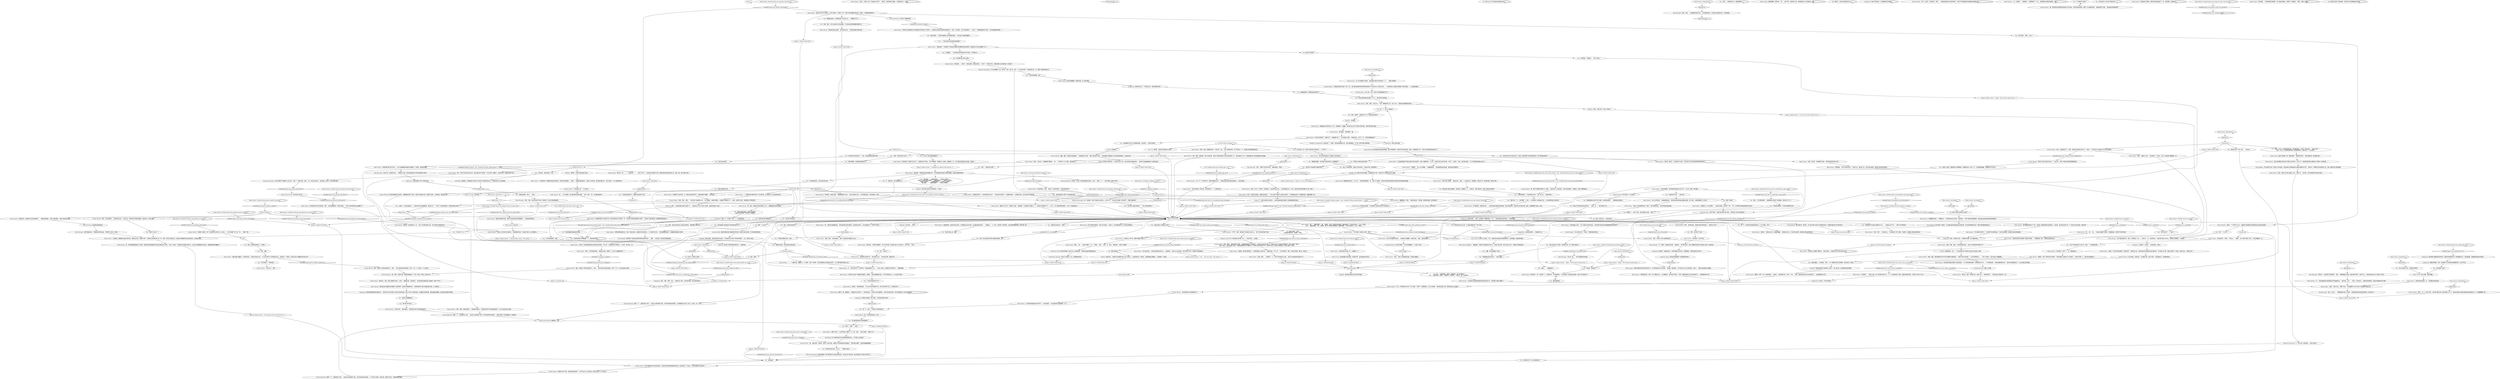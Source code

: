 # PLAZA / RENE
# René is in the shade, the forlorn option who's losing at the game.
# ==================================================
digraph G {
	  0 [label="START"];
	  1 [label="input"];
	  2 [label="Inland Empire: 黑云？听起来熟悉地让人不安……"];
	  3 [label="René Arnoux: “曾经是，”他叹息着说道。“不过公社社员也很喜欢它们。称它们是*革命*之花，大革命的铃声……”"];
	  4 [label="René Arnoux: “你知道吗……”他陷入沉默，脸上的笑容也消失不见。“不。它们给我带来了苦难，虚假的希望和失望。*革命分子*玷污了它们。”"];
	  5 [label="Conceptualization: 就像一台机器。"];
	  6 [label="Electrochemistry: 我对这个解释很满意。"];
	  7 [label="You: “我经历过更糟糕的事。”"];
	  8 [label="Endurance: 责任，奖章，荣誉，命令——我喜欢这个家伙。他不是同性恋。我不喜欢同性恋。"];
	  9 [label="You: “他们用可卡因来获得*清晰的愿景*？”"];
	  10 [label="René Arnoux: “没有人。岗亭从上周一开始就没人看守了。”突然间，他显得苍老又疲惫。“没有其他守卫。只有我。”"];
	  11 [label="René Arnoux: IsKimHere()"];
	  12 [label="IsKimHere()", shape=diamond];
	  13 [label="!(IsKimHere())", shape=diamond];
	  14 [label="You: “集装箱堆场有一周都是毫无防备的吗？”"];
	  15 [label="Jump to: [makeitorbreakit]"];
	  16 [label="Jump to: [makeitorbreakit]"];
	  17 [label="Jump to: [RENE MAIN HUB]"];
	  18 [label="Gaston Martin: “你的意思是享乐派弗里塞尔吗？”"];
	  19 [label="René Arnoux: Variable[\"plaza.rene_jeanne_marie_mentioned\"]"];
	  20 [label="Variable[\"plaza.rene_jeanne_marie_mentioned\"]", shape=diamond];
	  21 [label="!(Variable[\"plaza.rene_jeanne_marie_mentioned\"])", shape=diamond];
	  22 [label="René Arnoux: “看见没？你的咀嚼声和抱怨让我难以集中精神。”男人把一个金属球扔向沙地里的一个小木球，差了那么一米。"];
	  23 [label="René Arnoux: Variable[\"plaza.rene_physint_said_throw\"]"];
	  24 [label="Variable[\"plaza.rene_physint_said_throw\"]", shape=diamond];
	  25 [label="!(Variable[\"plaza.rene_physint_said_throw\"])", shape=diamond];
	  26 [label="René Arnoux: “当然，警官。我是雷内，雷内·阿诺克斯，我这位*身体特别健全*的同伴是加斯顿·马丁。我们能帮你什么吗？”穿着制服的男人昂首挺胸地站在你面前。"];
	  27 [label="Jump to: [RENE MAIN HUB]"];
	  28 [label="René Arnoux: “我从纪尧姆国王的南方伊卡里亚行动归来时，正好22岁。结果发现我的甜心就躺在这个卑鄙小人的怀抱里……”"];
	  29 [label="Gaston Martin: “你就像一团黑云，吸干了周围所有生灵的欢乐，而且你……”他飞快地瞥了你一眼。“你……*伤害*了她。”"];
	  30 [label="René Arnoux: Variable[\"plaza.rene_altgreet_boule_unfinished\"]"];
	  31 [label="Variable[\"plaza.rene_altgreet_boule_unfinished\"]", shape=diamond];
	  32 [label="!(Variable[\"plaza.rene_altgreet_boule_unfinished\"])", shape=diamond];
	  33 [label="You: “我非常抱歉。这是我能找到最好的了。”"];
	  34 [label="René Arnoux: “*尝试*和成就一样有价值。在这种情况下——几乎就是没有。”"];
	  35 [label="René Arnoux: “*安静！*”他大声呵斥加斯顿，然后转向你：“既然你这么说，我就*象征性地*接受你友好的姿态吧。”经过精心的计算，他两口咬掉半个三明治，然后点点头。“瑞瓦肖万岁。”"];
	  36 [label="Jump to: [RENE MAIN HUB]"];
	  37 [label="Volition: 没有任何人，或者任何东西能改变这个男人的想法——他还是像从前一样死板，还穿着那套古董制服——这是他的一个象征。"];
	  38 [label="Composure: 橙色的太阳里有一颗小蓝星。下面写着*英勇*的字样。"];
	  39 [label="You: “等一下，这是一个*保皇派*的军事传统吗？”"];
	  40 [label="Jump to: [RENE MAIN HUB]"];
	  41 [label="Jump to: [RENE MAIN HUB]"];
	  42 [label="René Arnoux: “我即不赞成这种*滥用*权利的行为，也不赞成你的劳力*再分配*。”他板着一张脸说道。“这不是*我*为之战斗的瑞瓦肖。给你……”他把三明治递给了加斯顿。"];
	  43 [label="Gaston Martin: “挺有意思的，警官。”他发出一阵尖锐的笑声。“我觉得特别好笑。”"];
	  44 [label="Electrochemistry: 想象一下——最纯净的可卡因……肯定会让你感觉像个国王。倒不是说你能负担得起……不过你可以多磕一点思必得。那样也可以的。它能帮你保持清醒。"];
	  45 [label="Composure: 他的声音里……是有一丝骄傲吗？隐藏地很深，不过——甚至连他自己都不知道——它就在那里。"];
	  46 [label="Gaston Martin: “已经忘记了，警官。”"];
	  47 [label="Jump to: [René Arnoux: \"\"Yes...\" The man nods. \"The terrain...\"]"];
	  48 [label="Jump to: [RENE MAIN HUB]"];
	  49 [label="Untitled hub"];
	  50 [label="You: “因为勇敢？”"];
	  51 [label="PREHUB RENKU"];
	  52 [label="Gaston Martin: “雷内，你跟这个世界完全格格不入。拜托……我们试着去享受这场游戏，好吗？”另一个人还在吃他的三明治。"];
	  53 [label="Interfacing: 这个游戏的目标会不会是把金属球扔出去，让它落在小木球旁边？"];
	  54 [label="Empathy: 他觉得必须找些为自己辩护的理由。"];
	  55 [label="You: “明白了，谢谢。”（总结。）"];
	  56 [label="René Arnoux: “瑞瓦肖第91期集市，在市郊举办的。”他的目光转向大海。“为了纪念*狮子王*纪尧姆的命名日，这里举办了一场游行。骑兵们在这个荣耀的地方列队行军。”"];
	  57 [label="René Arnoux: 他点点头。"];
	  58 [label="Jump to: [RENE MAIN HUB]"];
	  59 [label="You: “听着，伙计们，在这种悲惨的时刻，我们都是兄弟。让我们一同分享吧。”（拿出三明治。）\n“听着，伙计们，在这种悲惨的时刻，我们都是兄弟。让我们四个人一同分享吧。”"];
	  60 [label="You: “让我们——真正的瑞瓦肖人——象征性地分享这顿餐食吧。瑞瓦肖万岁！”（把半个三明治递给雷内，然后吃掉你自己那半。）"];
	  61 [label="You: 等等，什么队伍？"];
	  62 [label="You: 是什么让这个老兵能如此骄傲地站立着？"];
	  63 [label="You: Variable[\"plaza.rene_medals_perc_wc\"]"];
	  64 [label="Variable[\"plaza.rene_medals_perc_wc\"]", shape=diamond];
	  65 [label="!(Variable[\"plaza.rene_medals_perc_wc\"])", shape=diamond];
	  66 [label="René Arnoux: “菲利普三世甚至是在可卡因的帮助下降生到这个世界的——宫廷医生在他母亲分娩的时候给她打了一剂药。众所周知，在可卡因的帮助下——当然了，只能是最纯净的可卡因——他才能连通至高领域……”"];
	  67 [label="Electrochemistry: 想象一下——最纯净的可卡因……肯定会让你感觉像个国王。倒不是说你能负担得起……那思必得呢？思必得很便宜。而且很好。"];
	  68 [label="René Arnoux: IsKimHere()"];
	  69 [label="IsKimHere()", shape=diamond];
	  70 [label="!(IsKimHere())", shape=diamond];
	  71 [label="You: 查看太阳勋章。"];
	  72 [label="Reaction Speed: 她？肯定是相片你的那个女人——珍妮·玛丽——又是她。"];
	  73 [label="Half Light: 他很害怕，如果他那位*固执己见*的同伴可以畅所欲言的话，不知道会发生什么样的事情。"];
	  74 [label="René Arnoux: IsKimHere()"];
	  75 [label="IsKimHere()", shape=diamond];
	  76 [label="!(IsKimHere())", shape=diamond];
	  77 [label="René Arnoux: “好吧。活下去，不断学习，继续前进。”老兵赞同地点点头。“这件事就到此为止。现在，我这位老兵能为你做些什么呢，警官？”"];
	  78 [label="Kim Kitsuragi: “我也不觉得。”警督已经厌倦了整个情况。“我想任何人都不会觉得好笑。”"];
	  79 [label="Jump to: [Untitled hub (03)]"];
	  80 [label="Jump to: [RENE MAIN HUB]"];
	  81 [label="René Arnoux: “*神明啊*，”他一边小声嘟囔，一边慢慢摇摇头。“你和加斯顿肯定是亲戚。他的血液也是黄色的。”"];
	  82 [label="Rhetoric: 哇哦，*男性之爱*？有这个词的吗？"];
	  83 [label="You: “等一下，你为什么要休假？”"];
	  84 [label="You: “那天晚上是谁在值你的班呢？”"];
	  85 [label="You: “雷内应该*出租*他的服务，投资利润，稍微雇几个人，扩展业务，然后不断复制。拿死工资是没有出路的。”"];
	  86 [label="Hand/Eye Coordination: 他先检查了一下武器，然后举起枪瞄准大海，动作迅速而精准。这个男人非常*熟悉*这种枪械。"];
	  87 [label="You: “抱歉，我不能透露这个信息。”"];
	  88 [label="Jump to: [RENE MAIN HUB]"];
	  89 [label="René Arnoux: “在那里，我已经尽我所能了。生活费是我自己*挣来*的。”他看向岗亭，叹了口气。“不过你说得对，警官，没有中间地带。要么生，要么死。”"];
	  90 [label="You: “所以不管你在不在，其实都无所谓咯？”"];
	  91 [label="Kim Kitsuragi: “铃兰还没有开花，不是吗，”警督快速地发问到。"];
	  92 [label="René Arnoux: Variable[\"plaza.gaston_talked_to_gaston\"]"];
	  93 [label="Variable[\"plaza.gaston_talked_to_gaston\"]", shape=diamond];
	  94 [label="!(Variable[\"plaza.gaston_talked_to_gaston\"])", shape=diamond];
	  95 [label="You: “好吧，谢谢。”"];
	  96 [label="René Arnoux: “那是我一生中最快乐的一天。”这是一种实事求是的口吻，完全没有留下质疑的余地。"];
	  97 [label="René Arnoux: Variable[\"plaza.rene_left_without_throwing\"]"];
	  98 [label="Variable[\"plaza.rene_left_without_throwing\"]", shape=diamond];
	  99 [label="!(Variable[\"plaza.rene_left_without_throwing\"])", shape=diamond];
	  100 [label="René Arnoux: Variable[\"auto.is_snowing\"]"];
	  101 [label="Variable[\"auto.is_snowing\"]", shape=diamond];
	  102 [label="!(Variable[\"auto.is_snowing\"])", shape=diamond];
	  103 [label="Gaston Martin: “现在，没必要再生气了，雷内。我肯定这位警官已经尽力了。再说了，又不是说马丁内斯有专门的*大球*零售店。”"];
	  104 [label="You: “你比任何人都应该得到它。”（把三明治递给雷内。）"];
	  105 [label="Untitled hub"];
	  106 [label="René Arnoux: “情况就是这样，对吧？”男人慢慢点点头，大口喘着粗气，接过你手中的球。“好吧。我猜你是想纠正自己的流氓行为……就当我原谅你了吧。”"];
	  107 [label="Gaston Martin: 男人疑惑地看着自己的同伴，接着眼睛突然亮了起来，他把三明治装进口袋，咯咯笑了起来。“非常感谢，阿诺克斯上尉！”"];
	  108 [label="You: “吡嚯浣酮能帮我连接至高领域……”"];
	  109 [label="Jump to: [Untitled hub (02)]"];
	  110 [label="You: “所以发生了什么？”"];
	  111 [label="Jump to: [René Arnoux: \"\"It was on the first months of the...\"]"];
	  112 [label="René Arnoux: Variable[\"plaza.rene_rhet_is_manloving_a_real_word\"]"];
	  113 [label="Variable[\"plaza.rene_rhet_is_manloving_a_real_word\"]", shape=diamond];
	  114 [label="!(Variable[\"plaza.rene_rhet_is_manloving_a_real_word\"])", shape=diamond];
	  115 [label="Gaston Martin: “你看，警官，”他的同伴插了进来。“集装箱堆场其实并不需要守卫。在雷内之前也没有过守卫。克莱尔先生专门为他造了那座岗亭。基本上就是个*装饰*。”\n“你看，警官，”他的同伴插了进来。“集装箱堆场其实并不需要守卫。在雷内之前也没有过守卫。克莱尔先生专门为他造了那座岗亭。基本上就是个*装饰*。”"];
	  116 [label="René Arnoux: “够了，”他激烈地插了一嘴。“加斯顿，我可以*详细的*跟你重温一遍那些事情，不过现在还有外人。所以，警官们……？”\n“够了，”他激烈地插了一嘴。“加斯顿，我可以*详细的*跟你重温一遍那些事情，不过现在还有外人。所以，警官们……？”"];
	  117 [label="You: “雷内……我得回到过去。你能帮帮我吗？”"];
	  118 [label="Jump to: [IsKimHere()]"];
	  119 [label="You: “挺让人印象深刻的。就是有了雷内这种人，瑞瓦肖才能一度变得强大。”"];
	  120 [label="René Arnoux: “这里没什么需要你*理解*的，”他厉声说道。“你调查的又不是*她*的死亡案件。”"];
	  121 [label="J-M HUB Reners Kaupers"];
	  122 [label="You: “你们俩的那张相片是在哪里照的？”"];
	  123 [label="René Arnoux: “我……呃……我……”他低头看着脚下的靴子，嘴唇蠕动着，但是听不见任何话语。"];
	  124 [label="René Arnoux: IsEvening()"];
	  125 [label="IsEvening()", shape=diamond];
	  126 [label="!(IsEvening())", shape=diamond];
	  127 [label="Gaston Martin: “是的，雷内，没错……”快乐的男人温顺地点点头。“男人更强壮，姑娘们更漂亮，大家都是*法西斯分子*——神啦，如果可以的话，请把那些日子带回来吧！”"];
	  128 [label="Gaston Martin: “别再提这件事了。过去的事就已经过去了。”现在他的声音里多了一丝疲惫的味道——这种豪言壮语，他之前已经听过很多遍。"];
	  129 [label="You: “这种责任偶尔也需要鼓励一下。我有时候也需要……”"];
	  130 [label="Gaston Martin: “拜托，警官！别再怂恿他了！”他快速转向雷内。“别再给我们讲可卡因的童话故事了。RCM对这些完全没兴趣。”"];
	  131 [label="René Arnoux: “希望它会让你这个死肥猪心跳骤停，加斯顿。”他的话语缓慢而从容。“这并不意味着什么。什么也没有*改变*。”"];
	  132 [label="René Arnoux: “所有*这一切*……”——他指向你——“……都太不专业了。让我觉得公民武装不过是一群组织混乱的地痞流氓和小丑。再说一遍：我*不喜欢*这样。”"];
	  133 [label="You: “拜托，我只是开个玩笑。”"];
	  134 [label="Jump to: [RENE MAIN HUB]"];
	  135 [label="You: “粉碎的膝盖……有点意思。事实上，这个话题能不能之后再继续，我先问你几个问题？”"];
	  136 [label="Endurance: 他的心脏有问题。"];
	  137 [label="You: “你说*找到*是什么意思？这是我的步枪，我一直带在身边的。”"];
	  138 [label="René Arnoux: “也许城市的偏远地区已经开花了。”老兵耸耸肩。“不过我觉得至少还要再等一个月。”"];
	  139 [label="René Arnoux: “*你*不配叫他的名字，懦夫！尽管他是个小丑……”他补充了一句，然后转向你。“但他也是*我们*的小丑。只有我们才能嘲笑——和哀悼。”"];
	  140 [label="René Arnoux: “那是瑞瓦肖大革命的头几个月。动乱像野火一般蔓延。掠夺者已经占领了科戎的大部分地区，变得*特别*野心勃勃。”"];
	  141 [label="René Arnoux: “当我醒来的时候，一切都结束了，”他没有理会自己的同伴，继续说道。“只剩下我和无颚德里桑特，就在我身边血淋淋的泥地里咕噜直响。”"];
	  142 [label="Physical Instrument: 不，你可以的！球在那里——你加入游戏了！"];
	  143 [label="René Arnoux: “我是个老年人，反正每天晚上也睡不了几个小时，而且……我手头很紧，”他轻叹一声。"];
	  144 [label="René Arnoux: “是的，是的。就像我说过的，”他又提了一遍，“*反正*我也睡不着，所以不妨留心一下。这样能让我保持敏锐的直觉。”"];
	  145 [label="You: “好吧，我们还是说回不那么敏感的话题吧，好吗？”"];
	  146 [label="René Arnoux: IsEvening()"];
	  147 [label="IsEvening()", shape=diamond];
	  148 [label="!(IsEvening())", shape=diamond];
	  149 [label="Jump to: [RENE MAIN HUB]"];
	  150 [label="Perception (Hearing): 他自己小声嘀咕了几句。就像是某种诅咒。"];
	  151 [label="René Arnoux: Variable[\"plaza.rene_endurance_heart_problems\"]"];
	  152 [label="Variable[\"plaza.rene_endurance_heart_problems\"]", shape=diamond];
	  153 [label="!(Variable[\"plaza.rene_endurance_heart_problems\"])", shape=diamond];
	  154 [label="Composure: 根据你的观察，这是一位拒绝放下过去和他的旧制服的老兵。这并不罕见。"];
	  155 [label="You: 他有多少枚奖章？"];
	  156 [label="You: “在我看来，一个领导者应该优先照顾自己的*臣民*，而不是自己。”"];
	  157 [label="You: “我不确定自己是怎么想的。”"];
	  158 [label="René Arnoux: “一个国家的强大程度*取决于*它的领导者。这也就是为什么会如此疯狂的去……”"];
	  159 [label="You: “感谢你的澄清。现在我还有些其他问题。”"];
	  160 [label="René Arnoux: “不——我们是最后阻止那些婴孩杀手和强暴犯的人，我告诉你，孩子……”他对上了你的目光。“如果没有皇家骑兵，瑞瓦肖可能根本站不住脚。”"];
	  161 [label="Rhetoric: 他完全不觉得你表现的很出色——他很失望。"];
	  162 [label="Kim Kitsuragi: “现在，先生们……”警督随意地对男人们说道。“如果我的搭档没有其他问题的话，我们该走了。”"];
	  163 [label="Gaston Martin: “警官，”另一个人插了进来。“我们就不要在这件讨厌的事情上分心了。我知道你希望从老雷内或者我这里得到些什么。不如就聊聊那个吧。”"];
	  164 [label="Kim Kitsuragi: “紫色天鹅绒长袍，”警督若有所思地说道。“那可算不上是什么*伪装*。”"];
	  165 [label="Volition: 抓住这个故事不放——在这类*复述*之后，老兵会变得多愁善感起来——这样说不定就能捕捉到什么有用的信息。"];
	  166 [label="Drama: 他在撒谎。"];
	  167 [label="René Arnoux: “这不是慈善。对我来说不是……”老兵的脸因为痛苦而变得扭曲。他似乎很想争辩，但却找不到合适的话语。最后，他的眼睛亮了起来，说道："];
	  168 [label="René Arnoux: “你看，警官……”他停顿了一下，似乎并不知道该怎么回复。“现在可以结束岗亭的话题了吗？”"];
	  169 [label="Composure: 他有些地方变了。不知道怎么的，他变得更加平静了。"];
	  170 [label="Gaston Martin: “这位*谦逊的老爷*没告诉你的是：在骑兵团发现他和德里桑特的时候，他已经爬行了7公里以上。那已经是两天之后的事了。”"];
	  171 [label="René Arnoux: “因为我在战斗最激烈的时候履行了我的职责，因为敢于直面我的死亡，而加斯顿这种人就只会藏在灌木丛里，大小便失禁……”"];
	  172 [label="Physical Instrument: 这些充满男子气概的男人在玩*球*。这是一个*球类*游戏。抓起一个球，然后玩它就对了。别问问题。先出手，永远不要问问题。"];
	  173 [label="René Arnoux: “忘记那些时光就意味着那些错误是毫无意义的。所有那些人都白白牺牲了。”"];
	  174 [label="René Arnoux: 他面容僵硬，表情冷淡。“她……谁也不是。这跟你没关系，我拒绝跟RCM讨论我的私人问题。”"];
	  175 [label="Gaston Martin: “那位女士叫珍妮-玛丽·博利厄。”加斯顿柔声说道。“她肯定不是什么无关紧要的人。”"];
	  176 [label="Jump to: [J-M HUB Reners Kaupers]"];
	  177 [label="Jump to: [PREHUB RENKU]"];
	  178 [label="René Arnoux: Variable[\"plaza.reneandgaston_greeting_done\"]"];
	  179 [label="Variable[\"plaza.reneandgaston_greeting_done\"]", shape=diamond];
	  180 [label="!(Variable[\"plaza.reneandgaston_greeting_done\"])", shape=diamond];
	  181 [label="You: 抓起球，让他们好好看看该怎么玩！"];
	  182 [label="You: Variable[\"plaza.rene_be_the_ball\"]"];
	  183 [label="Variable[\"plaza.rene_be_the_ball\"]", shape=diamond];
	  184 [label="!(Variable[\"plaza.rene_be_the_ball\"])", shape=diamond];
	  185 [label="Gaston Martin: “看见没，雷内，我告诉过你，他是个好人。”他咯咯地笑了。“你应该对别人更有信心一些。”"];
	  186 [label="Gaston Martin: 看着你和雷内因为他精湛的厨艺强化了彼此之间的兄弟情，老人看起来很是沮丧。"];
	  187 [label="Physical Instrument: 什么队伍重要吗？挑一支队伍，任意一支队伍，蓝队——你让他们失望了！赶紧给我认真一点，把那个该死的球扔出去！"];
	  188 [label="René Arnoux: Variable[\"tc.filippian_cocaine\"]"];
	  189 [label="Variable[\"tc.filippian_cocaine\"]", shape=diamond];
	  190 [label="!(Variable[\"tc.filippian_cocaine\"])", shape=diamond];
	  191 [label="Composure: 他似乎有些焦虑，正试图控制自己的情绪。"];
	  192 [label="Untitled hub"];
	  193 [label="Kim Kitsuragi: “不。不是的。他说得完全没错。”他摇摇头。“我不喜欢这样，我可以很确信地说你们分局绝对*没有人*会赞同的。”"];
	  194 [label="René Arnoux: IsKimHere()"];
	  195 [label="IsKimHere()", shape=diamond];
	  196 [label="!(IsKimHere())", shape=diamond];
	  197 [label="René Arnoux: IsKimHere()"];
	  198 [label="IsKimHere()", shape=diamond];
	  199 [label="!(IsKimHere())", shape=diamond];
	  200 [label="Jump to: [RENE MAIN HUB]"];
	  201 [label="You: “雷内只有一个人。我们需要一个计划——让所有老年人重回就业市场，让大家保持积极上进的状态。”"];
	  202 [label="René Arnoux: 老兵的脸因为痛苦而变得扭曲。他似乎很想争辩，但却找不到合适的话语。最后，他的嘴唇动了动：“现在可以结束岗亭的话题了吗？”"];
	  203 [label="René Arnoux: “这支已经不能用了。栓簧不见了，机械装置卡死了。不过还是那么漂亮，”他递回步枪，补充了一句。“你是在哪里找到的？”"];
	  204 [label="Empathy: 这个话题让老兵有些抵触。在他服役的日子里，肯定有过不少这样有争议的小插曲。"];
	  205 [label="Gaston Martin: “也许，也许吧，不过要记住，警官……”他指着雷内胸口的太阳形奖章。“他们可不会随意把这玩意颁给任何服役过的人。”"];
	  206 [label="Gaston Martin: “哦不，你必须挨枪子。”他急切地点点头。“反反复复。而且你的手也要沾满鲜血。真的非常、*非常*血腥。”"];
	  207 [label="You: 最好先观察一下他们。\n在你做任何事之前，先观察一下他们。"];
	  208 [label="René Arnoux: “小心，加斯顿……”他指着你。“白痴警探来了。怎么，还想把更多东西扔进海里吗，警官？”"];
	  209 [label="Jump to: [RENE MAIN HUB]"];
	  210 [label="Jump to: [RENE MAIN HUB]"];
	  211 [label="René Arnoux: “就是为了这个吗？”他接过三明治。“加斯顿是一个爱哭鼻子的卑鄙小人——我这辈子再清楚不过了——不过一个RCM警官居然会欺负一个老人？抢他的饭吃？！”"];
	  212 [label="You: 我来，教练！"];
	  213 [label="You: “一个真正的国王该如何统治他的国家？”"];
	  214 [label="René Arnoux: “如果更多人意识到这一点，瑞瓦肖就会变得不同。”他轻轻地揉了揉胸口。“我们还能……”"];
	  215 [label="You: “我也去过至高领域……”"];
	  216 [label="You: “似乎是帝王的不负责任的行为。吸毒人员甚至都不应该操纵重型机械，更不用提统治国家了。”"];
	  217 [label="You: “听起来你很谦虚，雷内。”"];
	  218 [label="You: 你为什么对我这么刻薄？"];
	  219 [label="Kim Kitsuragi: “欺负老人，你还真是干得漂亮极了，警官，”警督皱着眉头说道。看起来很不耐烦，也很不开心。“他将来肯定会为RCM*美言*几句的。”"];
	  220 [label="Kim Kitsuragi: “你知道吗，他说的没错。”警督朝着雷内点点头。“我们应该保护大家——而不是欺负他们。现在结束这一切吧。”"];
	  221 [label="Kim Kitsuragi: “我们不是，这位警官只是……”警督陷入沉默，想找些话替你抢夺三明治的滑稽行为辩护。"];
	  222 [label="René Arnoux: “这也是菲利普国王吸食可卡因的原因——为了获得清晰的愿景，来帮助他们的工作……可卡因统治期——瑞瓦肖最辉煌的岁月。”他似乎变得更加高大了，内心充满过去的骄傲。"];
	  223 [label="René Arnoux: “我很好，该死！管好你自己的事吧！”突然的爆发让他抓紧了自己的胸口。“这根本不算什么，只要少喝点咖啡就行。”"];
	  224 [label="Rhetoric: 他只是在为国王的习惯找借口，不是吗？"];
	  225 [label="René Arnoux: “因为勇敢，”他突然插了一嘴。"];
	  226 [label="René Arnoux: “弗里塞尔国王认为他可以在一场决定性的战斗中结束这一切。”老骑兵的手指拂过胸前的大奖章。“于是派出了他的堂兄弟，德里桑特来结束动乱。”"];
	  227 [label="You: “真是个花花公子！”"];
	  228 [label="René Arnoux: “别净说些你完全不知道的事，懦夫！”他的后脚跟砰的一声踩在地面上。“*责任*这种东西你永远也理解不了。”"];
	  229 [label="Jump to: [PREHUB RENKU]"];
	  230 [label="René Arnoux: “是的，装卸工会付钱让我晚上守夜。”他低下头。“请注意，这不代表我向任何*政治*效忠。”"];
	  231 [label="René Arnoux: 他看了加斯顿一眼，满脸的憎恶。“我把她夺回来了，但是当我处理一些问题的时候……”"];
	  232 [label="René Arnoux: “不，”老兵尖声大叫。“我不明白，你这到底是想干什么……*幸运*三明治，但是我已经不喜欢它了。”他抱起双臂。"];
	  233 [label="Untitled hub (03)"];
	  234 [label="René Arnoux: “你说吧，我在听。”他听起来不太高兴，因为他对可卡因王权奇迹的赞美诗被打断了。"];
	  235 [label="René Arnoux: “据我所见，RCM的警官……”他开始打量你，然后停了下来。“不过，我不想卷入跟毒品政策有关的辩论。”"];
	  236 [label="Composure: 前面是一个戴皇冠的头，背后是两把交叉的步枪。奖章镶嵌在一块蓝色条纹的三角布上。"];
	  237 [label="Esprit de Corps: 没有灵魂。"];
	  238 [label="You: “我通过喝酒前往天堂……”"];
	  239 [label="René Arnoux: “我觉得你没那么胆量。”他冷漠地点点头。“而且我总是能分辨出来的。”"];
	  240 [label="René Arnoux: “好吧，”他厉声说道，显然因为被打断有些恼火。“那你有什么事？”"];
	  241 [label="You: “雷内，我们说过你是怎么拿到这些奖章的，我想把整个故事听完。”"];
	  242 [label="You: “雷内，关于奖章的故事——德里桑特的马踩碎了你的膝盖，然后发生了什么？”"];
	  243 [label="Encyclopedia: 没有。"];
	  244 [label="You: “在凶杀案当晚你肯定看见了*什么*。你的岗亭正对着后院。”"];
	  245 [label="René Arnoux: “是的。”他点点头，犹豫着要不要继续。“这个……其实算不上什么问题。我的意思是……”"];
	  246 [label="You: “这种依赖只会让男人变得更加软弱。非生即死——没有中间地带。”"];
	  247 [label="You: “在那边的地下室。”（指向书店。）"];
	  248 [label="You: “确实挺聪明的。”"];
	  249 [label="René Arnoux: “然后他的马，被噪音和火药的味道逼疯了，一脚踩在我的腿上，踩碎了我的膝盖。”他拍了拍右边的大腿。"];
	  250 [label="You: “我不打扰你了……”[离开。]"];
	  251 [label="René Arnoux: “雪的纯净总是让我想到人类纯洁的灵魂……”他看着漫天飞雪。“如果他充满信念的话。”"];
	  252 [label="Gaston Martin: “那些日子和记忆都已经过去了。”他点点头，带着一种类似怜悯的神情看着雷内。"];
	  253 [label="René Arnoux: “我们还在等待被你沉入海底的*大球*替代品。”"];
	  254 [label="René Arnoux: Variable[\"whirling.kim_mysterious_case\"]"];
	  255 [label="Variable[\"whirling.kim_mysterious_case\"]", shape=diamond];
	  256 [label="!(Variable[\"whirling.kim_mysterious_case\"])", shape=diamond];
	  257 [label="You: “可卡因是怎么回事？”"];
	  258 [label="René Arnoux: “你甚至都不能为自己负责——又怎么能理解统治者肩负的重担呢？”他问到，明显有些恼怒。"];
	  259 [label="Jump to: [René Arnoux: \"\"Right.\" The old man stands tall an...\"]"];
	  260 [label="Kim Kitsuragi: “是的，没错。我们来这里可不是为了调查好几个世纪以前的贩毒案件。”"];
	  261 [label="René Arnoux: “呸！”他的目光凝望着海湾。“那时候有很多这样的故事。还有很多这样的人。真正的瑞瓦肖人，有*骨气*的男人。”"];
	  262 [label="You: “*铃兰*对你来说有什么意义吗，雷内？”（把花拿给他看。）"];
	  263 [label="Rhetoric: 很明显，这些话对他来说意义重大。"];
	  264 [label="You: “那只是*你的*意见。”"];
	  265 [label="René Arnoux: “我很怀疑，”他干巴巴地评论到。“不管怎么说，我抓住了他，然后开始往前爬。直到第59骑兵团发现我们。”"];
	  266 [label="Gaston Martin: “你看，警官，雷内是那种宁死也不承认需要医疗援助或者——但愿不会发生这种事——主动寻求帮助的人。一个男人中的男人。他只会自己*克服困难*。”"];
	  267 [label="Jump to: [makeitorbreakit]"];
	  268 [label="René Arnoux: Variable[\"plaza.rene_failed_medals_wc_once\"]"];
	  269 [label="Variable[\"plaza.rene_failed_medals_wc_once\"]", shape=diamond];
	  270 [label="!(Variable[\"plaza.rene_failed_medals_wc_once\"])", shape=diamond];
	  271 [label="You: “你能跟我说说这支枪吗？”（拿出古董枪。）"];
	  272 [label="René Arnoux: 他点点头。“我能理解。可惜我不知道还能告诉你什么。这种BM是古董。现在已经没人用了。弹药是不可能找到的。”"];
	  273 [label="Empathy: 会不会是……内疚？"];
	  274 [label="You: “你有没有对*公社社员*使用过炮火？”"];
	  275 [label="Jump to: [René Arnoux: \"\"Sadly, no. It was the foreigners w...\"]"];
	  276 [label="You: “我也打算这么说，勇敢。”"];
	  277 [label="Composure: 你感觉到他是故意在轻描淡写——他的所作所为已经超出了他自己的职责范围。超出了任何人的职责范围。它就藏在他的脊梁里，藏在他挺起的胸膛。这份自我价值感并未褪色。"];
	  278 [label="Gaston Martin: “他救了一个*该死*的小王公，傻里傻气地穿着他的天鹅绒和金丝长袍在前线漫步。”"];
	  279 [label="René Arnoux: “所以我抓住*那呆子*，”他带着严厉的表情说道，“然后开始向前爬，直到第59骑兵团来接我们。”"];
	  280 [label="René Arnoux: “他是指挥官，我正好在执行任务。只是做我自己份内的事。没必要给我颁发奖章……”他摇摇头。“13个月后，我获得了‘落日勋章’。因为卓越的服役贡献。根本不值一提。”"];
	  281 [label="You: “你们好像在一个弹坑里玩。”"];
	  282 [label="You: “相片上的你看起来很开心。在微笑。”"];
	  283 [label="René Arnoux: DayCount() == 3"];
	  284 [label="DayCount() == 3", shape=diamond];
	  285 [label="!(DayCount() == 3)", shape=diamond];
	  286 [label="Gaston Martin: “什么？不！”他气喘吁吁，看起来快要哭出来了。“愤怒的老雷内甚至连味觉都没有——这完全就是……”"];
	  287 [label="René Arnoux: Variable[\"plaza.rene_medals_perc_wc\"]"];
	  288 [label="Variable[\"plaza.rene_medals_perc_wc\"]", shape=diamond];
	  289 [label="!(Variable[\"plaza.rene_medals_perc_wc\"])", shape=diamond];
	  290 [label="You: “我在环岛附近看见一座骑马的纪念碑。”\n“我在环岛附近看见了菲利普三世的雕像。”"];
	  291 [label="Gaston Martin: “是这样的……”他笑了，仿佛在重温一段愉悦的回忆。“听命于一个烫吸可卡因，还掏空国库让自己睡在金子上的国王？”"];
	  292 [label="René Arnoux: “孩子，你活的可没我长。随着年龄的增长，一个男人就会了解到什么是真正的权利——否则他就会变成一只懦弱的老鼠，就像加斯顿一样。”"];
	  293 [label="Jump to: [RENE MAIN HUB]"];
	  294 [label="You: “这种事永远不会发生在警官的下巴上。”（指着自己的下巴。）“我的下巴牢固的很。”"];
	  295 [label="You: “等一下，你对雷内的英雄事迹有那么*一点点*骄傲，对吗？”"];
	  296 [label="You: “雷内，我想问，你到底*做了*什么才拿到这些奖章的？”"];
	  297 [label="René Arnoux: “这是一件私事，”他带着尊严说道。“跟你的调查没有任何关系。”"];
	  298 [label="You: “废物回收绝对没有*任何*问题。这也是我的副业。”（骄傲地拿出回收袋。）"];
	  299 [label="Jump to: [makeitorbreakit]"];
	  300 [label="René Arnoux: “这是*贝莱-马格雷*，”他接过步枪，说道。“4.46毫米口径，后膛装填，瑞瓦肖产的。很好的武器，精准又可靠。”"];
	  301 [label="You: “不是因为强暴女性吗，或者……”"];
	  302 [label="René Arnoux: “我很肯定。但是我知道这身制服的名声：你也想知道暗示我是不是通过强暴女人或者杀害婴孩得来的。”"];
	  303 [label="René Arnoux: “我抓起自己的配枪，朝那头野兽的脑袋开了一枪。然后眼前一切都变黑了。”"];
	  304 [label="Gaston Martin: “*阿诺克斯上尉——马之灾祸*。”"];
	  305 [label="Untitled hub (07)"];
	  306 [label="You: 好吧，我可以的——玩球时间到！"];
	  307 [label="You: “享受你们的时光吧，伙计们。”（不要加入游戏。）"];
	  308 [label="René Arnoux: “我希望你直接晕过去，你这个该死的懦夫。就是因为有你这种男人，这个国家才会沉沦。”他昂首挺胸地站着，一脸嫌恶的看着自己的同伴。"];
	  309 [label="Jump to: [René Arnoux: \"\"Unfortunately, I don't.\" He shrugs...\"]"];
	  310 [label="Jump to: [makeitorbreakit]"];
	  311 [label="Jump to: [RENE MAIN HUB]"];
	  312 [label="Jump to: [RENE MAIN HUB]"];
	  313 [label="Untitled hub"];
	  314 [label="You: “强大的领导——不害怕去做那些*必须*要做的事情——这正是这个国家所需要的。”"];
	  315 [label="Inland Empire: ‘至高领域？’当然了——这一切都说得通……"];
	  316 [label="René Arnoux: 他瞥了一眼，皱紧眉头。”我更喜欢它的老名字——伊苏林迪百合。年轻的士官开始服役时，女孩们会送来这些花。把它们戴在帽子上会为你带来好运。”"];
	  317 [label="You: “它们给你带来好运了吗？”"];
	  318 [label="Empathy: 你能感觉到那个愉快的男人退却了。这让他心痛。比他准备承受的还要多。"];
	  319 [label="René Arnoux: “唔……”老人看着你，因为被打断明显有些恼怒。“当然。是的，可以，有问题你就问吧。”"];
	  320 [label="Rhetoric: 马的祸害。"];
	  321 [label="Jump to: [René Arnoux: \"\"For doing my duty in the heat of b...\"]"];
	  322 [label="Savoir Faire: 你可以想象。极度*愚蠢*。"];
	  323 [label="René Arnoux: “有人守在里面的*可能性*，就足够阻止那些不怀好意的个人了……”他努力争辩着。"];
	  324 [label="Kim Kitsuragi: “自从上周一以来，就没人看守集装箱堆场了吗？"];
	  325 [label="Untitled hub"];
	  326 [label="Volition: 他想要争辩，否认——不过他觉得听命于克莱尔先生的自己没有这个权利。"];
	  327 [label="Inland Empire: 他不会变成一个企业家的。"];
	  328 [label="You: “肯定是一场血战吧。”"];
	  329 [label="René Arnoux: “好吧。”老男人昂首挺胸地站着，好奇地打量着你。"];
	  330 [label="René Arnoux: “你吃那么大声干嘛，我都不能集中注意力了！”"];
	  331 [label="You: “我没什么感觉。就算有那么多英雄事迹，看看他现在什么地方？不，玩游戏就是要赢。先照顾好*你*自己吧。”"];
	  332 [label="René Arnoux: 老兵什么也没说，不过，当他的目光快速掠过加斯顿的脸时，还是流露出一副奇怪的神情。"];
	  333 [label="Jump to: [RENE MAIN HUB]"];
	  334 [label="René Arnoux: “好吧。”他接过*大球*。“你试图纠正一个错误。总比*什么都没有*要稍微好一些。”"];
	  335 [label="You: “没错。而且我*真的*试过了。”"];
	  336 [label="You: “不会再有其他选择了。我建议你还是收下它吧。”"];
	  337 [label="Gaston Martin: “不不不，警官！雷内根本不知道自己在说什么。”那个快乐的同伴插了进来。"];
	  338 [label="René Arnoux: “是的，”他不耐烦地说道。“我就站在这里。我看见了。你为什么要跟我说这个？”"];
	  339 [label="René Arnoux: Variable[\"plaza.gaston_perc_cheating\"]"];
	  340 [label="Variable[\"plaza.gaston_perc_cheating\"]", shape=diamond];
	  341 [label="!(Variable[\"plaza.gaston_perc_cheating\"])", shape=diamond];
	  342 [label="Electrochemistry: 古柯碱？可卡因？听起来很像我们的国王。而且——想象一下！——国王会吸什么样的可卡因……"];
	  343 [label="You: “我不知道*任何东西*的……名声。甚至连那场战争都不知道。”"];
	  344 [label="You: “感谢你的故事，雷内！”（总结。）"];
	  345 [label="René Arnoux: “没错。”老兵点点头，攥紧了拳头。“而且我跟你*分享*它是为了你能更好地改变自己……”"];
	  346 [label="Rhetoric: 哇啊……听起来你要让他打开话匣子了——如果你让这个男人开始人生感怀，他绝对会唠叨个没完。"];
	  347 [label="René Arnoux: “我*不会*再跟你讲这些了，”他咬紧牙关嘟囔着，然后转向你。“警官，还有别的事吗？”"];
	  348 [label="You: “现在似乎不是表达意见的好时机。”（靠近一些。）“我不想冒这个险。”"];
	  349 [label="Gaston Martin: “哦，我并不是想暗示那有什么*问题*，”愉快的男人飞快地说道。“我也会这样做的。大家都会。这是个很棒的副业。”"];
	  350 [label="You: “这枚奖章。”（指着他的胸口。）“你是怎么得到的……”\n“*英勇十字勋章*和落日勋章。”（指着他的胸口。）“你是怎么得到的……”\n“*英勇十字勋章*……”（指着他的胸口。）“你是怎么得到的……”\n“落日勋章……”（指着他的胸口。）“你是怎么得到的……”"];
	  351 [label="You: “不，我真没有，我只是随便问问。”"];
	  352 [label="You: “所以，你有吗？”"];
	  353 [label="Jump to: [J-M HUB Reners Kaupers]"];
	  354 [label="Jump to: [RENE MAIN HUB]"];
	  355 [label="René Arnoux: Variable[\"TASK.get_petanquista_new_boule\"]"];
	  356 [label="Variable[\"TASK.get_petanquista_new_boule\"]", shape=diamond];
	  357 [label="!(Variable[\"TASK.get_petanquista_new_boule\"])", shape=diamond];
	  358 [label="René Arnoux: Variable[\"plaza.rene_refused_boule\"]"];
	  359 [label="Variable[\"plaza.rene_refused_boule\"]", shape=diamond];
	  360 [label="!(Variable[\"plaza.rene_refused_boule\"])", shape=diamond];
	  361 [label="René Arnoux: Variable[\"TASK.get_petanquista_new_boule_done\"]"];
	  362 [label="Variable[\"TASK.get_petanquista_new_boule_done\"]", shape=diamond];
	  363 [label="!(Variable[\"TASK.get_petanquista_new_boule_done\"])", shape=diamond];
	  364 [label="Physical Instrument: 眼睛看球，弱鸡！"];
	  365 [label="Jump to: [Untitled hub (03)]"];
	  366 [label="René Arnoux: Variable[\"TASK.get_speed\"]  and  Variable[\"TASK.get_speed_done\"] == false"];
	  367 [label="Variable[\"TASK.get_speed\"]  and  Variable[\"TASK.get_speed_done\"] == false", shape=diamond];
	  368 [label="!(Variable[\"TASK.get_speed\"]  and  Variable[\"TASK.get_speed_done\"] == false)", shape=diamond];
	  369 [label="René Arnoux: “最好的，是吗？”他一边端详着球，一边说道。“这甚至都不是个*大球*，不过……好吧。我猜你是想纠正自己的流氓行为……就当我原谅你了吧。”"];
	  370 [label="René Arnoux: IsKimHere()"];
	  371 [label="IsKimHere()", shape=diamond];
	  372 [label="!(IsKimHere())", shape=diamond];
	  373 [label="René Arnoux: “难以置信……你的脊椎里全是酒精，怎么还能走得直呢，加斯顿？”他摇摇头。“警官，你有什么需要？”"];
	  374 [label="Jump to: [RENE MAIN HUB]"];
	  375 [label="René Arnoux: SubstanceUsedOnce(\"speed\")"];
	  376 [label="SubstanceUsedOnce(\"speed\")", shape=diamond];
	  377 [label="!(SubstanceUsedOnce(\"speed\"))", shape=diamond];
	  378 [label="René Arnoux: IsKimHere()"];
	  379 [label="IsKimHere()", shape=diamond];
	  380 [label="!(IsKimHere())", shape=diamond];
	  381 [label="Composure: 然而，你看见的只是一个拒绝脱下制服、换上便服的老兵。"];
	  382 [label="René Arnoux: “我们俩奇迹般的活了下来。无颚怪人说服弗里塞尔给我颁发了一枚奖章，因为我没有留下他一个人死在自己的血泊里，满身污秽。”"];
	  383 [label="Physical Instrument: 就是这种精神！都不用浪费口舌去询问游戏的事。反正他们也不会知道。他们的黄金年代*早就*已经过去了。"];
	  384 [label="René Arnoux: Variable[\"plaza.rene_physint_said_throw\"]"];
	  385 [label="Variable[\"plaza.rene_physint_said_throw\"]", shape=diamond];
	  386 [label="!(Variable[\"plaza.rene_physint_said_throw\"])", shape=diamond];
	  387 [label="René Arnoux: Variable[\"plaza.rene_physint_said_throw\"]"];
	  388 [label="Variable[\"plaza.rene_physint_said_throw\"]", shape=diamond];
	  389 [label="!(Variable[\"plaza.rene_physint_said_throw\"])", shape=diamond];
	  390 [label="Jump to: [René Arnoux: \"\"Right.\" The old man stands tall an...\"]"];
	  391 [label="René Arnoux: “绝对没有。”他的声音很粗哑。“她79岁的时候，因为肺炎死在了自己的床上。这个非常……正常。”"];
	  392 [label="René Arnoux: 他的脸就像大理石面具一样波澜不惊。他没有做出任何评论。"];
	  393 [label="Gaston Martin: “雷内，你是这个世界上最愤怒的男人。”"];
	  394 [label="Jump to: [plaza.rene_be_the_ball]"];
	  395 [label="René Arnoux: Variable[\"plaza.rene_trivia_large_medal\"]  and  Variable[\"plaza.rene_trivia_small_medal\"]"];
	  396 [label="Variable[\"plaza.rene_trivia_large_medal\"]  and  Variable[\"plaza.rene_trivia_small_medal\"]", shape=diamond];
	  397 [label="!(Variable[\"plaza.rene_trivia_large_medal\"]  and  Variable[\"plaza.rene_trivia_small_medal\"])", shape=diamond];
	  398 [label="Untitled hub (02)"];
	  399 [label="René Arnoux: “……一个超级大国，威震四方，万人敬仰。这是一种证明：在真正懂得统治之道的国王带领下，这个国家*能够*变成什么样。”"];
	  400 [label="You: “我们说点别的吧。”"];
	  401 [label="René Arnoux: “孩子，我们不该忘记自己的过去。那时的我们犯了很多错，不过这也是一种教训。”他的声音有一种辅导老师的气质。"];
	  402 [label="You: “我要走了——在某个时刻，我们全都会忘记的。”[离开。]"];
	  403 [label="René Arnoux: “我觉得你也承受不住。”他冷漠地点点头。“现在的孩子啊。我都习惯了。”"];
	  404 [label="René Arnoux: “荣誉对我来说就是一切，”他冷酷而决绝的说道。"];
	  405 [label="Reaction Speed: 他是真的很鄙视那个叫德里桑特的家伙。"];
	  406 [label="Encyclopedia: 这是*英勇十字勋章*，宗主国武装部队最高级别的战争奖章，用于嘉奖弗里塞尔国王一世麾下表现最英勇的战士。"];
	  407 [label="René Arnoux: “那呆子身上有不少皮肉伤，还流了很多血，尽管没了下巴，他似乎还在犹豫要不要去死。那家伙，比看起来要坚强多了。”"];
	  408 [label="You: 我不应该先问问是怎么玩的吗？"];
	  409 [label="René Arnoux: “我喜欢在黑暗中玩耍。能够让你的夜间直觉变得更敏锐……又有种侦查的感觉。”"];
	  410 [label="René Arnoux: “警官……呃……”他揉了揉胸口，吐了一口唾沫。“该死……振作一点，雷内。”他转向你。“你有什么需要？”"];
	  411 [label="Jump to: [RENE MAIN HUB]"];
	  412 [label="René Arnoux: 老兵沉默地盯着铅球，然后冷冷地说道：“这是什么？你在嘲笑我们吗？这不是玩地掷球的。”"];
	  413 [label="You: 雷内给你讲述了他的故事，现在用*你的*英雄事迹打动他吧。"];
	  414 [label="You: Variable[\"plaza.rene_hero_Story_rc\"]"];
	  415 [label="Variable[\"plaza.rene_hero_Story_rc\"]", shape=diamond];
	  416 [label="!(Variable[\"plaza.rene_hero_Story_rc\"])", shape=diamond];
	  417 [label="Untitled hub"];
	  418 [label="You: “听着，雷内，也许之后我可以听你讲故事，不过现在我还有更重要的事要讨论。”"];
	  419 [label="René Arnoux: “他没有。”他的脸上掠过一丝尊敬的幽影。“我把他抗在背上，然后开始往前爬。直到第59骑兵团发现我们。”"];
	  420 [label="Gaston Martin: “抱歉，警官，但是你完全看错我了。”他咯咯地笑了起来。“我是个爱好和平的男人，这种血腥的‘英雄事迹’只会打动雷内那种男人。我肯定没有。”"];
	  421 [label="Gaston Martin: “*你*觉得这个故事怎么样呢，警官？”"];
	  422 [label="René Arnoux: IsKimHere()"];
	  423 [label="IsKimHere()", shape=diamond];
	  424 [label="!(IsKimHere())", shape=diamond];
	  425 [label="Encyclopedia: *落日勋章*是一种奖章，专门用于表彰大革命中为弗里塞尔国王一世服务的那些久经沙场的老兵。"];
	  426 [label="You: “根据我的理解，这位珍妮-玛丽对你来说一定很重要吧？”"];
	  427 [label="Jump to: [RENE MAIN HUB]"];
	  428 [label="René Arnoux: “你能不能停止抱怨一秒，让我瞄准一下。”"];
	  429 [label="René Arnoux: Variable[\"plaza.rene_altgreet_bully_cop_thrower\"]"];
	  430 [label="Variable[\"plaza.rene_altgreet_bully_cop_thrower\"]", shape=diamond];
	  431 [label="!(Variable[\"plaza.rene_altgreet_bully_cop_thrower\"])", shape=diamond];
	  432 [label="You: “我给你们找了个新*大球*。”（拿出球。）"];
	  433 [label="You: “没有理由，不要紧的。”（留下三明治。）"];
	  434 [label="Composure: 两枚。大一点的是十字形，小一点的很像太阳。"];
	  435 [label="René Arnoux: “啊，是的，骑着战马的菲利普国王三世——提醒着瑞瓦肖昔日的模样……”"];
	  436 [label="Drama: 不，他真心相信自己说的话——他完全能接受通过吸食可卡因来超越自我的说法。"];
	  437 [label="Gaston Martin: “最糟糕的是，警官，”他害怕地说道，“整天跟一条愤怒的毒蛇一起玩地掷球。”"];
	  438 [label="Gaston Martin: “这还真不是。”他转向雷内。“请别给我们讲可卡因的童话故事了。”"];
	  439 [label="René Arnoux: IsKimHere()"];
	  440 [label="IsKimHere()", shape=diamond];
	  441 [label="!(IsKimHere())", shape=diamond];
	  442 [label="René Arnoux: “你代表的是一个组织，一种标志，一个概念。”老人的语气柔和了许多。“你必须理解这一点。”"];
	  443 [label="You: “听起来有故事啊，不过现在我想聊点别的。”"];
	  444 [label="Jump to: [René Arnoux: \"\"I grabbed my sidearm and shot the...\"]"];
	  445 [label="René Arnoux: “仅凭皇家血统并不能让他成为军队的指挥官。他是个愚蠢的孩子，只对马、发型和*男性之爱*感兴趣。”他吐了一口唾沫。“而且，因为他的无能，*782*位皇家骑兵就这么死去了。”"];
	  446 [label="You: “艾弗拉特做到了。大家伙照顾小家伙，大家一起工作——我喜欢这样！”"];
	  447 [label="René Arnoux: “是啊，是啊，是啊，”老兵愤怒地回复到。“现在可以结束岗亭的话题了吗？”"];
	  448 [label="René Arnoux: “还有什么别的能帮你的吗，警官？”他不耐烦地问到。“我们的游戏还没结束呢。”"];
	  449 [label="René Arnoux: “至于这支步枪——我不知道还能告诉你什么。”他耸耸肩。“这支BM446是古董。现在已经没人用了。弹药是不可能找到的。”"];
	  450 [label="You: “基本就是个装饰？”"];
	  451 [label="René Arnoux: 他捕捉到你的目光，点了点头。“这是侍奉弗里塞尔一世，*狮子王*纪尧姆，还有他之前那位英勇的国王菲利普五世的皇家骑兵制服。”"];
	  452 [label="You: “不是杀害婴孩吗，或者……”"];
	  453 [label="René Arnoux: “哎，年轻的德里桑特精力过于旺盛，穿着紫色天鹅绒束腰外衣和凤头鹦鹉羽毛上战场。”他吐了口唾沫。“就连他的步枪都是*镀金*的。五公里以外都能看到它的反光。你能想象到有多愚蠢吗？”"];
	  454 [label="René Arnoux: “反抗军很聪明。他们等我们靠的很近之后才开火。可以说，那是一场大屠杀。”"];
	  455 [label="Physical Instrument: 嘘！无视他们！他们不知道自己在做什么。他们*老了*！你让你自己和整个队伍失望了。积极行动起来吧！"];
	  456 [label="You: “雷内，我发现你的岗亭了。”"];
	  457 [label="René Arnoux: “警戒，警官！”他向你致意。“我这个老骑兵能为你做些什么呢？”"];
	  458 [label="makeitorbreakit"];
	  459 [label="You: “我说过我不会这么做，不过我还是帮你找了个新*大球*。”"];
	  460 [label="Empathy: 他天生谨慎，没有表达更多反对意见，不过他会永远记住这个欺负他的警官——这一点你可以肯定。"];
	  461 [label="Jump to: [René Arnoux: \"\"Right.\" The old man stands tall an...\"]"];
	  462 [label="Suggestion: 从他的态度判断——可能是第二种。"];
	  463 [label="Jump to: [Untitled hub]"];
	  464 [label="Suggestion: 你勾起了一些不好的回忆。"];
	  465 [label="Jump to: [PREHUB RENKU]"];
	  466 [label="Visual Calculus: 对于他来说，进食只是一个机械的过程。他并不享受，只是装装样子，然后继续前进。"];
	  467 [label="René Arnoux: Variable[\"plaza.rene_conze_renes_a_machine\"]"];
	  468 [label="Variable[\"plaza.rene_conze_renes_a_machine\"]", shape=diamond];
	  469 [label="!(Variable[\"plaza.rene_conze_renes_a_machine\"])", shape=diamond];
	  470 [label="René Arnoux: IsKimHere()"];
	  471 [label="IsKimHere()", shape=diamond];
	  472 [label="!(IsKimHere())", shape=diamond];
	  473 [label="Endurance: 你就该直接吃了那个该死的玩意。"];
	  474 [label="Kim Kitsuragi: “是的，好吧……”警督看起来有些不安。“这件事就到这里，以后我们会试着多考虑一下这些事情。”"];
	  475 [label="René Arnoux: “我觉得这一点也不好笑。”"];
	  476 [label="Jump to: [RENE MAIN HUB]"];
	  477 [label="Pain Threshold: 就连想起来都会痛苦。"];
	  478 [label="You: “你为什么那么鄙视德里桑特？”"];
	  479 [label="René Arnoux: 老骑兵像尊雕像一样默默站着，脸上毫无表情。"];
	  480 [label="Kim Kitsuragi: “当然，”警督干巴巴地评论到。“清晰的愿景。*警觉*。”"];
	  481 [label="René Arnoux: “因为他是个*该死的*花花公子！”他激烈地大声呼喊。“完全不懂指挥，甚至都没上过战场。他拥有的一切，只不过因为他是国王的*亲戚*。就这样。”"];
	  482 [label="René Arnoux: “是的，没错。”他点点头。“可惜，那晚我没有上班。自从上周一，我就开始为期两周的休假了。”"];
	  483 [label="You: “感谢你的宝贵时间！”[离开。]"];
	  484 [label="You: “混蛋……”（慢慢摇摇头。）"];
	  485 [label="RENE MAIN HUB"];
	  486 [label="You: “救了一个小王公？”"];
	  487 [label="René Arnoux: “我在努力，但你一直在分散我的注意力。你老了，我能看出来。我们都老了。现在别把你的屁股当成小姑娘的一样抓个不停了。”"];
	  488 [label="René Arnoux: Variable[\"auto.is_snowing\"]"];
	  489 [label="Variable[\"auto.is_snowing\"]", shape=diamond];
	  490 [label="!(Variable[\"auto.is_snowing\"])", shape=diamond];
	  491 [label="Jump to: [RENE MAIN HUB]"];
	  492 [label="René Arnoux: “*果断决绝*。不怕冒犯手下那些意志薄弱和优柔寡断的臣民的感情！这是叛乱分子永远也理解不了的……”"];
	  493 [label="Gaston Martin: “哦，老菲利普可是紫色粉末毒品的*忠实*粉丝，那也是贵族的挚爱。算是个可卡因鉴赏家吧。”他咯咯地笑了起来。“他的自私自利堪称传奇。”"];
	  494 [label="René Arnoux: 老骑兵没有回答，不过他的整个身体传达出牢不可破的决心。"];
	  495 [label="You: 查看十字勋章。"];
	  496 [label="Gaston Martin: “不过，并不是革命派*玷污*了这个概念，不是吗？”他看着老兵，目光几近温柔。“她也把花送给了我，而你的妒忌心无法接受。”"];
	  497 [label="René Arnoux: IsKimHere()"];
	  498 [label="IsKimHere()", shape=diamond];
	  499 [label="!(IsKimHere())", shape=diamond];
	  500 [label="Jump to: [RENE MAIN HUB]"];
	  501 [label="You: “你说得对，我应该考虑一下的。”"];
	  502 [label="Jump to: [Untitled hub (03)]"];
	  503 [label="You: “我用*思必得*来超越自己……”"];
	  504 [label="You: “要我就会放弃。无法想象没有下巴该怎么活。”（摸摸你的下巴。）"];
	  505 [label="Conceptualization: 你应该试着想一个自己的英雄故事——打动这个老兵。"];
	  506 [label="Gaston Martin: “艾弗拉特为雷内*创造*了这个工作，因为他知道皇家骑兵的荣誉抚恤金和PTSD是无法让人维持生活的。‘一个授勋的骑士去捡破烂有损整个社区的形象。’——这是他的原话。”"];
	  507 [label="René Arnoux: “没什么好惊讶的。”他看着建筑说道。“那里可能有很多种战时遗留的武器。那个时候，大家都会藏些*什么东西*。”"];
	  508 [label="You: “那你是*做了*什么才拿到奖章的？”"];
	  509 [label="René Arnoux: “我左肩中了一枪，然后倒下了。只是皮肉伤，不过我刚转身，小王公就摔在了我旁边的泥地里。他的下巴已经没有了。”"];
	  510 [label="You: “好吧……那你是怎么做的？”"];
	  511 [label="You: “那不是呆子，那是一个战士！”"];
	  512 [label="Gaston Martin: “即使到了那个时候，他还是背着血肉横飞、半死不活的小王公往前爬，而且途中还杀了三个反抗军。”"];
	  513 [label="Encyclopedia: 尝试把某个东西尽可能地扔到预先指定的地点……测量……这肯定是一种古老的地掷球游戏。"];
	  514 [label="René Arnoux: “你没有羞耻心的吗，”男人对着自己的同伴说道。“每次把卷尺拿出来的时候都要抱怨自己的后背？”"];
	  515 [label="Physical Instrument: 你可真是个胆小鬼！"];
	  516 [label="Electrochemistry: 看。快看！在他的手里，要塞到他嘴里去了！那个三明治，美的让人难以忘怀！"];
	  517 [label="You: “从任何意义上讲，她死亡的情况是不是有有些……*不寻常*？”"];
	  518 [label="Encyclopedia: ‘伊卡里亚行动’是一场历时七年的战役，那时封建主纪尧姆的部队在瑞瓦肖旗帜的引领下，强行统一了佩蒂特大陆东南部的人民，这些人统称为伊卡里亚部落。"];
	  519 [label="Jump to: [RENE MAIN HUB]"];
	  520 [label="Gaston Martin: “啊，*我的天啦*！我的背，疼的让人难以忍受。我甚至分不清到底是背还是屁股了。感觉*两边*都疼！”他尝试测量投掷距离。"];
	  521 [label="René Arnoux: Variable[\"plaza.rene_altgreet_day_two_heart_hint\"]"];
	  522 [label="Variable[\"plaza.rene_altgreet_day_two_heart_hint\"]", shape=diamond];
	  523 [label="!(Variable[\"plaza.rene_altgreet_day_two_heart_hint\"])", shape=diamond];
	  524 [label="René Arnoux: Variable[\"plaza.rene_formed_a_militia\"]"];
	  525 [label="Variable[\"plaza.rene_formed_a_militia\"]", shape=diamond];
	  526 [label="!(Variable[\"plaza.rene_formed_a_militia\"])", shape=diamond];
	  527 [label="Kim Kitsuragi: “别又来一遍……”你听见警督低声咕哝着。"];
	  528 [label="You: “我……在那里看见一张相片。里面有你。那个女孩是谁？”\n“我……在那里看见一张相片。里面有你。你看起来……很高兴。那个女孩是谁？”"];
	  529 [label="Composure: 你遗漏了一些东西……你会发现的，别担心。"];
	  530 [label="You: “听起来很有争议。我们先聊点别的吧。”"];
	  531 [label="René Arnoux: “好吧，好吧……”他没有分心。“所以我抓住了那个混蛋，开始爬行。直到第59骑兵团发现我们。”"];
	  532 [label="Jump to: [Untitled hub]"];
	  533 [label="René Arnoux: Variable[\"plaza.rene_rhet_is_he_making_excuses_for_king\"]"];
	  534 [label="Variable[\"plaza.rene_rhet_is_he_making_excuses_for_king\"]", shape=diamond];
	  535 [label="!(Variable[\"plaza.rene_rhet_is_he_making_excuses_for_king\"])", shape=diamond];
	  536 [label="You: “你知道褴褛飞旋后院那个被吊起来的男人吗？”"];
	  537 [label="René Arnoux: “长话短说，德里桑特让我们进军科戎，跟游击队对抗。我说的‘进军’，指的是让我们像玩具士兵一样，排成一列纵队走进敌占区，而他自己骑着那匹高大的红色种马，走在我们前面。”"];
	  538 [label="Gaston Martin: “雷内，你跟这个世界完全格格不入。拜托……我们试着去享受这场游戏，好吗？”另一个人正在吃一个大三明治。"];
	  539 [label="You: “你，加斯顿，还有珍妮-玛丽是怎么回事？”"];
	  540 [label="Endurance: 男人似乎患有轻微或一般水平的心力衰竭问题，不是因为动脉变窄就是高血压。"];
	  541 [label="Jump to: [plaza.rene_hero_Story_rc]"];
	  542 [label="René Arnoux: “*你*做的每一件事都会反映出你的理念，还有你代表的那群人。当我们，”他指着加斯顿说道，“想到RCM的时候，我们就会想到*你*。请让它成为一个令人愉快的想法。”"];
	  543 [label="You: “我设法弄到了加斯顿的三明治。”"];
	  544 [label="Composure: 雷内来回打量着他的同伴和你，胸前的奖章咯咯作响，散发耀眼的光芒。他昂首挺胸，骄傲地展示着昔日的荣光。"];
	  545 [label="Electrochemistry: 想象一下——最纯净的可卡因……肯定会让你感觉像个国王。倒不是说你能负担得起。不过做做梦总可以吧？在另一个时间，另一个地方……"];
	  546 [label="You: “至高领域是怎么回事？听起来很有意思。”"];
	  0 -> 0
	  1 -> 282
	  2 -> 122
	  3 -> 316
	  4 -> 464
	  5 -> 185
	  6 -> 377
	  7 -> 264
	  8 -> 312
	  9 -> 65
	  10 -> 10
	  11 -> 11
	  11 -> 12
	  12 -> 323
	  13 -> 13
	  14 -> 244
	  15 -> 458
	  16 -> 458
	  17 -> 485
	  18 -> 138
	  19 -> 19
	  19 -> 20
	  20 -> 71
	  21 -> 115
	  22 -> 338
	  23 -> 24
	  23 -> 23
	  24 -> 455
	  25 -> 228
	  26 -> 485
	  27 -> 485
	  28 -> 518
	  29 -> 1
	  30 -> 30
	  30 -> 31
	  31 -> 177
	  32 -> 252
	  33 -> 368
	  34 -> 333
	  35 -> 466
	  36 -> 485
	  37 -> 502
	  38 -> 424
	  39 -> 2
	  40 -> 485
	  41 -> 485
	  42 -> 106
	  43 -> 372
	  44 -> 364
	  45 -> 118
	  45 -> 347
	  45 -> 330
	  45 -> 294
	  48 -> 485
	  49 -> 128
	  49 -> 546
	  49 -> 107
	  49 -> 237
	  49 -> 214
	  49 -> 503
	  49 -> 215
	  49 -> 158
	  50 -> 170
	  51 -> 249
	  51 -> 306
	  51 -> 180
	  51 -> 206
	  52 -> 516
	  53 -> 520
	  54 -> 458
	  55 -> 143
	  56 -> 281
	  56 -> 94
	  57 -> 175
	  58 -> 485
	  59 -> 231
	  60 -> 285
	  61 -> 186
	  62 -> 62
	  63 -> 64
	  63 -> 63
	  64 -> 286
	  65 -> 286
	  66 -> 314
	  67 -> 364
	  68 -> 68
	  68 -> 69
	  69 -> 259
	  70 -> 365
	  71 -> 37
	  72 -> 115
	  73 -> 441
	  74 -> 74
	  74 -> 75
	  75 -> 474
	  76 -> 76
	  77 -> 292
	  78 -> 42
	  79 -> 232
	  80 -> 485
	  81 -> 204
	  82 -> 111
	  83 -> 296
	  84 -> 9
	  85 -> 446
	  86 -> 202
	  87 -> 271
	  88 -> 485
	  89 -> 168
	  90 -> 322
	  91 -> 137
	  92 -> 92
	  92 -> 93
	  93 -> 51
	  94 -> 538
	  95 -> 56
	  96 -> 175
	  97 -> 97
	  97 -> 98
	  98 -> 427
	  99 -> 514
	  100 -> 100
	  100 -> 101
	  101 -> 250
	  102 -> 145
	  103 -> 32
	  103 -> 334
	  103 -> 335
	  104 -> 210
	  105 -> 211
	  105 -> 60
	  106 -> 149
	  107 -> 130
	  108 -> 129
	  109 -> 397
	  110 -> 537
	  111 -> 139
	  112 -> 112
	  112 -> 113
	  113 -> 242
	  114 -> 532
	  115 -> 89
	  115 -> 449
	  116 -> 421
	  117 -> 117
	  119 -> 204
	  120 -> 120
	  121 -> 144
	  121 -> 121
	  121 -> 539
	  121 -> 517
	  122 -> 55
	  123 -> 251
	  124 -> 124
	  124 -> 125
	  125 -> 408
	  126 -> 457
	  127 -> 346
	  128 -> 494
	  129 -> 129
	  130 -> 67
	  131 -> 317
	  132 -> 470
	  133 -> 475
	  134 -> 485
	  135 -> 318
	  136 -> 83
	  137 -> 271
	  138 -> 39
	  139 -> 529
	  140 -> 225
	  141 -> 406
	  142 -> 50
	  143 -> 53
	  144 -> 26
	  145 -> 391
	  146 -> 146
	  146 -> 147
	  147 -> 408
	  148 -> 329
	  149 -> 485
	  150 -> 491
	  151 -> 152
	  151 -> 151
	  152 -> 462
	  153 -> 332
	  154 -> 450
	  155 -> 433
	  156 -> 157
	  157 -> 291
	  158 -> 127
	  159 -> 233
	  160 -> 345
	  161 -> 40
	  162 -> 311
	  163 -> 311
	  164 -> 537
	  165 -> 134
	  165 -> 510
	  166 -> 420
	  167 -> 88
	  168 -> 15
	  169 -> 14
	  170 -> 512
	  171 -> 277
	  172 -> 386
	  173 -> 345
	  174 -> 174
	  175 -> 309
	  176 -> 120
	  177 -> 50
	  178 -> 178
	  178 -> 179
	  179 -> 524
	  180 -> 96
	  181 -> 181
	  182 -> 182
	  182 -> 183
	  183 -> 393
	  184 -> 393
	  185 -> 411
	  186 -> 460
	  187 -> 217
	  187 -> 211
	  188 -> 188
	  188 -> 189
	  189 -> 398
	  190 -> 341
	  191 -> 191
	  192 -> 432
	  192 -> 58
	  192 -> 59
	  192 -> 103
	  193 -> 236
	  194 -> 194
	  194 -> 195
	  195 -> 77
	  196 -> 42
	  197 -> 197
	  197 -> 198
	  198 -> 163
	  199 -> 226
	  199 -> 109
	  200 -> 485
	  201 -> 167
	  202 -> 325
	  203 -> 136
	  203 -> 86
	  203 -> 246
	  204 -> 49
	  204 -> 275
	  204 -> 300
	  204 -> 451
	  205 -> 205
	  206 -> 227
	  207 -> 21
	  208 -> 208
	  209 -> 485
	  210 -> 485
	  211 -> 41
	  212 -> 363
	  213 -> 492
	  214 -> 127
	  215 -> 129
	  216 -> 234
	  217 -> 479
	  218 -> 363
	  219 -> 160
	  220 -> 500
	  221 -> 473
	  222 -> 5
	  223 -> 135
	  224 -> 533
	  225 -> 203
	  226 -> 452
	  227 -> 537
	  228 -> 463
	  229 -> 50
	  230 -> 142
	  231 -> 28
	  232 -> 131
	  233 -> 256
	  233 -> 212
	  233 -> 399
	  234 -> 78
	  235 -> 78
	  236 -> 405
	  237 -> 161
	  238 -> 129
	  239 -> 476
	  240 -> 133
	  241 -> 110
	  242 -> 443
	  243 -> 532
	  244 -> 482
	  245 -> 114
	  246 -> 166
	  247 -> 507
	  248 -> 509
	  249 -> 477
	  251 -> 353
	  252 -> 331
	  253 -> 426
	  254 -> 254
	  254 -> 255
	  255 -> 527
	  256 -> 390
	  257 -> 493
	  258 -> 221
	  259 -> 328
	  260 -> 365
	  261 -> 126
	  262 -> 315
	  263 -> 542
	  264 -> 438
	  265 -> 381
	  266 -> 222
	  267 -> 458
	  268 -> 268
	  268 -> 269
	  269 -> 380
	  270 -> 153
	  271 -> 299
	  272 -> 87
	  273 -> 519
	  274 -> 274
	  276 -> 301
	  277 -> 7
	  278 -> 417
	  278 -> 486
	  279 -> 381
	  280 -> 276
	  281 -> 46
	  282 -> 95
	  283 -> 283
	  283 -> 284
	  284 -> 521
	  285 -> 357
	  286 -> 34
	  287 -> 288
	  287 -> 287
	  288 -> 544
	  289 -> 267
	  290 -> 434
	  291 -> 187
	  292 -> 436
	  293 -> 485
	  294 -> 531
	  295 -> 419
	  296 -> 320
	  297 -> 265
	  298 -> 348
	  299 -> 458
	  300 -> 85
	  301 -> 159
	  302 -> 342
	  302 -> 530
	  302 -> 350
	  302 -> 351
	  303 -> 303
	  304 -> 319
	  305 -> 401
	  305 -> 132
	  305 -> 501
	  305 -> 263
	  306 -> 382
	  307 -> 383
	  308 -> 513
	  310 -> 458
	  311 -> 485
	  312 -> 485
	  313 -> 216
	  313 -> 478
	  313 -> 343
	  314 -> 213
	  315 -> 223
	  316 -> 316
	  316 -> 38
	  317 -> 3
	  318 -> 369
	  319 -> 199
	  320 -> 140
	  321 -> 170
	  322 -> 404
	  323 -> 506
	  324 -> 244
	  325 -> 200
	  325 -> 297
	  325 -> 84
	  325 -> 245
	  325 -> 445
	  326 -> 266
	  327 -> 298
	  328 -> 509
	  329 -> 485
	  330 -> 410
	  331 -> 204
	  332 -> 272
	  333 -> 485
	  334 -> 149
	  335 -> 33
	  336 -> 105
	  337 -> 72
	  338 -> 190
	  339 -> 339
	  339 -> 340
	  340 -> 520
	  341 -> 52
	  342 -> 398
	  343 -> 400
	  344 -> 260
	  345 -> 162
	  346 -> 416
	  347 -> 505
	  348 -> 80
	  349 -> 446
	  350 -> 224
	  351 -> 403
	  352 -> 403
	  353 -> 120
	  354 -> 485
	  355 -> 355
	  355 -> 356
	  356 -> 29
	  357 -> 177
	  358 -> 358
	  358 -> 359
	  359 -> 428
	  360 -> 360
	  361 -> 361
	  361 -> 362
	  362 -> 177
	  363 -> 354
	  364 -> 465
	  365 -> 232
	  366 -> 366
	  366 -> 367
	  367 -> 374
	  368 -> 545
	  369 -> 149
	  370 -> 370
	  370 -> 371
	  371 -> 219
	  372 -> 500
	  373 -> 373
	  374 -> 485
	  375 -> 376
	  375 -> 375
	  376 -> 43
	  377 -> 66
	  378 -> 378
	  378 -> 379
	  379 -> 480
	  380 -> 8
	  381 -> 447
	  382 -> 279
	  383 -> 50
	  384 -> 384
	  384 -> 385
	  385 -> 25
	  386 -> 515
	  387 -> 387
	  387 -> 388
	  388 -> 305
	  388 -> 407
	  389 -> 50
	  390 -> 328
	  391 -> 352
	  392 -> 310
	  393 -> 176
	  395 -> 395
	  395 -> 396
	  396 -> 349
	  397 -> 108
	  398 -> 70
	  398 -> 495
	  399 -> 232
	  400 -> 258
	  401 -> 172
	  402 -> 45
	  403 -> 79
	  404 -> 345
	  405 -> 196
	  406 -> 394
	  407 -> 504
	  407 -> 293
	  407 -> 6
	  407 -> 511
	  408 -> 141
	  409 -> 57
	  410 -> 540
	  411 -> 485
	  412 -> 102
	  413 -> 413
	  414 -> 414
	  414 -> 415
	  415 -> 541
	  416 -> 541
	  417 -> 442
	  417 -> 508
	  418 -> 239
	  419 -> 381
	  420 -> 165
	  421 -> 330
	  421 -> 347
	  421 -> 118
	  422 -> 422
	  422 -> 423
	  423 -> 90
	  424 -> 39
	  425 -> 394
	  426 -> 119
	  427 -> 485
	  428 -> 392
	  429 -> 429
	  429 -> 430
	  430 -> 360
	  431 -> 207
	  432 -> 411
	  433 -> 461
	  434 -> 397
	  435 -> 290
	  436 -> 48
	  437 -> 494
	  438 -> 67
	  439 -> 440
	  439 -> 439
	  440 -> 192
	  441 -> 344
	  442 -> 262
	  443 -> 402
	  444 -> 302
	  445 -> 81
	  446 -> 201
	  447 -> 326
	  448 -> 16
	  449 -> 47
	  450 -> 322
	  451 -> 17
	  452 -> 159
	  453 -> 321
	  454 -> 247
	  454 -> 484
	  454 -> 327
	  455 -> 104
	  456 -> 229
	  457 -> 209
	  458 -> 528
	  458 -> 243
	  458 -> 54
	  459 -> 184
	  460 -> 497
	  461 -> 328
	  462 -> 332
	  463 -> 312
	  464 -> 496
	  465 -> 50
	  466 -> 467
	  467 -> 468
	  467 -> 469
	  468 -> 4
	  469 -> 185
	  470 -> 472
	  470 -> 471
	  471 -> 220
	  472 -> 336
	  473 -> 441
	  474 -> 76
	  475 -> 193
	  476 -> 485
	  477 -> 164
	  478 -> 481
	  479 -> 169
	  480 -> 65
	  481 -> 444
	  482 -> 82
	  482 -> 83
	  484 -> 509
	  485 -> 280
	  485 -> 289
	  485 -> 483
	  485 -> 261
	  485 -> 295
	  485 -> 456
	  485 -> 425
	  485 -> 459
	  485 -> 270
	  485 -> 431
	  485 -> 240
	  485 -> 273
	  485 -> 241
	  485 -> 116
	  485 -> 536
	  485 -> 412
	  485 -> 61
	  485 -> 543
	  486 -> 139
	  487 -> 171
	  488 -> 489
	  488 -> 490
	  489 -> 250
	  490 -> 123
	  491 -> 485
	  492 -> 313
	  492 -> 155
	  492 -> 156
	  493 -> 257
	  494 -> 36
	  495 -> 235
	  496 -> 18
	  497 -> 498
	  497 -> 499
	  498 -> 218
	  499 -> 40
	  500 -> 485
	  501 -> 73
	  502 -> 232
	  503 -> 129
	  504 -> 418
	  505 -> 148
	  506 -> 324
	  507 -> 448
	  508 -> 170
	  509 -> 248
	  510 -> 302
	  511 -> 278
	  512 -> 44
	  513 -> 22
	  514 -> 91
	  515 -> 25
	  516 -> 487
	  517 -> 253
	  518 -> 230
	  519 -> 485
	  520 -> 307
	  521 -> 522
	  521 -> 523
	  522 -> 357
	  523 -> 409
	  524 -> 525
	  524 -> 526
	  525 -> 99
	  526 -> 488
	  527 -> 390
	  528 -> 173
	  529 -> 35
	  530 -> 238
	  531 -> 381
	  532 -> 312
	  533 -> 534
	  533 -> 535
	  534 -> 435
	  535 -> 48
	  536 -> 308
	  537 -> 453
	  538 -> 516
	  539 -> 27
	  540 -> 150
	  542 -> 304
	  543 -> 337
	  544 -> 154
	  545 -> 364
	  546 -> 437
}

